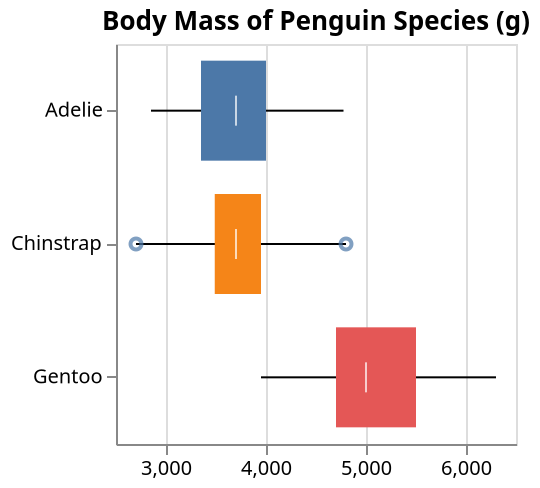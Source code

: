 {
  "$schema": "https://vega.github.io/schema/vega-lite/v5.json",
   "title": "Body Mass of Penguin Species (g)",
  "data": {
    "values": [{
      "Species": "Adelie",
      "lower": 2850,
      "q1": 3350,
      "median": 3700,
      "q3": 4000,
      "upper": 4775,
      "outliers": []
    },{
      "Species": "Chinstrap",
      "lower": 2700,
      "q1": 3487.5,
      "median": 3700,
      "q3": 3950,
      "upper": 4800,
      "outliers": [2700,4800]
    },{
      "Species": "Gentoo",
      "lower": 3950,
      "q1": 4700,
      "median": 5000,
      "q3": 5500,
      "upper": 6300,
      "outliers": []
    }]
  },
  "height": 200,
  "encoding": {"y": {"field": "Species", "type": "nominal", "title": null, "scale": {"paddingInner": 0.25}}},
  "layer": [
    {
      "mark": {"type": "rule"},
      "encoding": {
        "x": {"field": "lower", "type": "quantitative","scale": {"zero": false}, "title": null},
        "x2": {"field": "upper"}
      }
    },
    {
      "mark": {"type": "bar"},
      "encoding": {
        "x": {"field": "q1", "type": "quantitative"},
        "x2": {"field": "q3"},
        "color": {"field": "Species", "type": "nominal", "legend": null}
      }
    },
    {
      "mark": {"type": "tick", "color": "white"},
      "encoding": {
        "x": {"field": "median", "type": "quantitative"}
      }
    },
    {
      "transform": [{"flatten": ["outliers"]}],
      "mark": {"type": "point", "style": "boxplot-outliers"},
      "encoding": {
        "x": {"field": "outliers", "type": "quantitative"}
      }
    }
  ]
}
